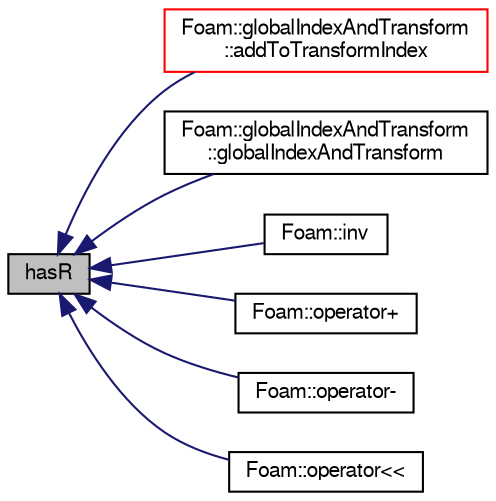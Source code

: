 digraph "hasR"
{
  bgcolor="transparent";
  edge [fontname="FreeSans",fontsize="10",labelfontname="FreeSans",labelfontsize="10"];
  node [fontname="FreeSans",fontsize="10",shape=record];
  rankdir="LR";
  Node55 [label="hasR",height=0.2,width=0.4,color="black", fillcolor="grey75", style="filled", fontcolor="black"];
  Node55 -> Node56 [dir="back",color="midnightblue",fontsize="10",style="solid",fontname="FreeSans"];
  Node56 [label="Foam::globalIndexAndTransform\l::addToTransformIndex",height=0.2,width=0.4,color="red",URL="$a27690.html#ae12df20b0dd6402143a55db4e120ff36",tooltip="Add patch transformation to transformIndex. Return new. "];
  Node55 -> Node58 [dir="back",color="midnightblue",fontsize="10",style="solid",fontname="FreeSans"];
  Node58 [label="Foam::globalIndexAndTransform\l::globalIndexAndTransform",height=0.2,width=0.4,color="black",URL="$a27690.html#a6a82addd80d8b6487e55a787d3e0369d",tooltip="Construct from components. "];
  Node55 -> Node59 [dir="back",color="midnightblue",fontsize="10",style="solid",fontname="FreeSans"];
  Node59 [label="Foam::inv",height=0.2,width=0.4,color="black",URL="$a21124.html#af1f1db0442fbe206b589f124f968731b",tooltip="Return the inverse of the given vectorTensorTransform. "];
  Node55 -> Node60 [dir="back",color="midnightblue",fontsize="10",style="solid",fontname="FreeSans"];
  Node60 [label="Foam::operator+",height=0.2,width=0.4,color="black",URL="$a21124.html#af4aa948c49789548c539cf09d8529fe8"];
  Node55 -> Node61 [dir="back",color="midnightblue",fontsize="10",style="solid",fontname="FreeSans"];
  Node61 [label="Foam::operator-",height=0.2,width=0.4,color="black",URL="$a21124.html#a7343d22a001563fd49e240b66ba681bf"];
  Node55 -> Node62 [dir="back",color="midnightblue",fontsize="10",style="solid",fontname="FreeSans"];
  Node62 [label="Foam::operator\<\<",height=0.2,width=0.4,color="black",URL="$a21124.html#aef21d6af1ad101aa8dda5cb498a950b3"];
}
